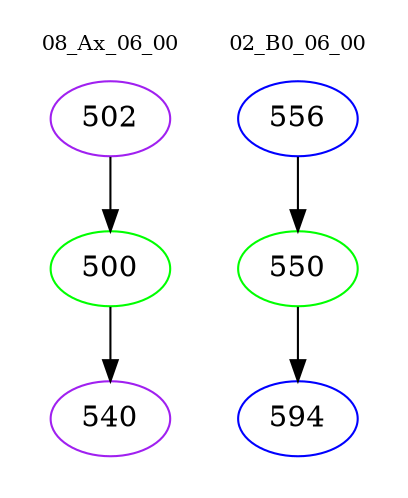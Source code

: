 digraph{
subgraph cluster_0 {
color = white
label = "08_Ax_06_00";
fontsize=10;
T0_502 [label="502", color="purple"]
T0_502 -> T0_500 [color="black"]
T0_500 [label="500", color="green"]
T0_500 -> T0_540 [color="black"]
T0_540 [label="540", color="purple"]
}
subgraph cluster_1 {
color = white
label = "02_B0_06_00";
fontsize=10;
T1_556 [label="556", color="blue"]
T1_556 -> T1_550 [color="black"]
T1_550 [label="550", color="green"]
T1_550 -> T1_594 [color="black"]
T1_594 [label="594", color="blue"]
}
}
